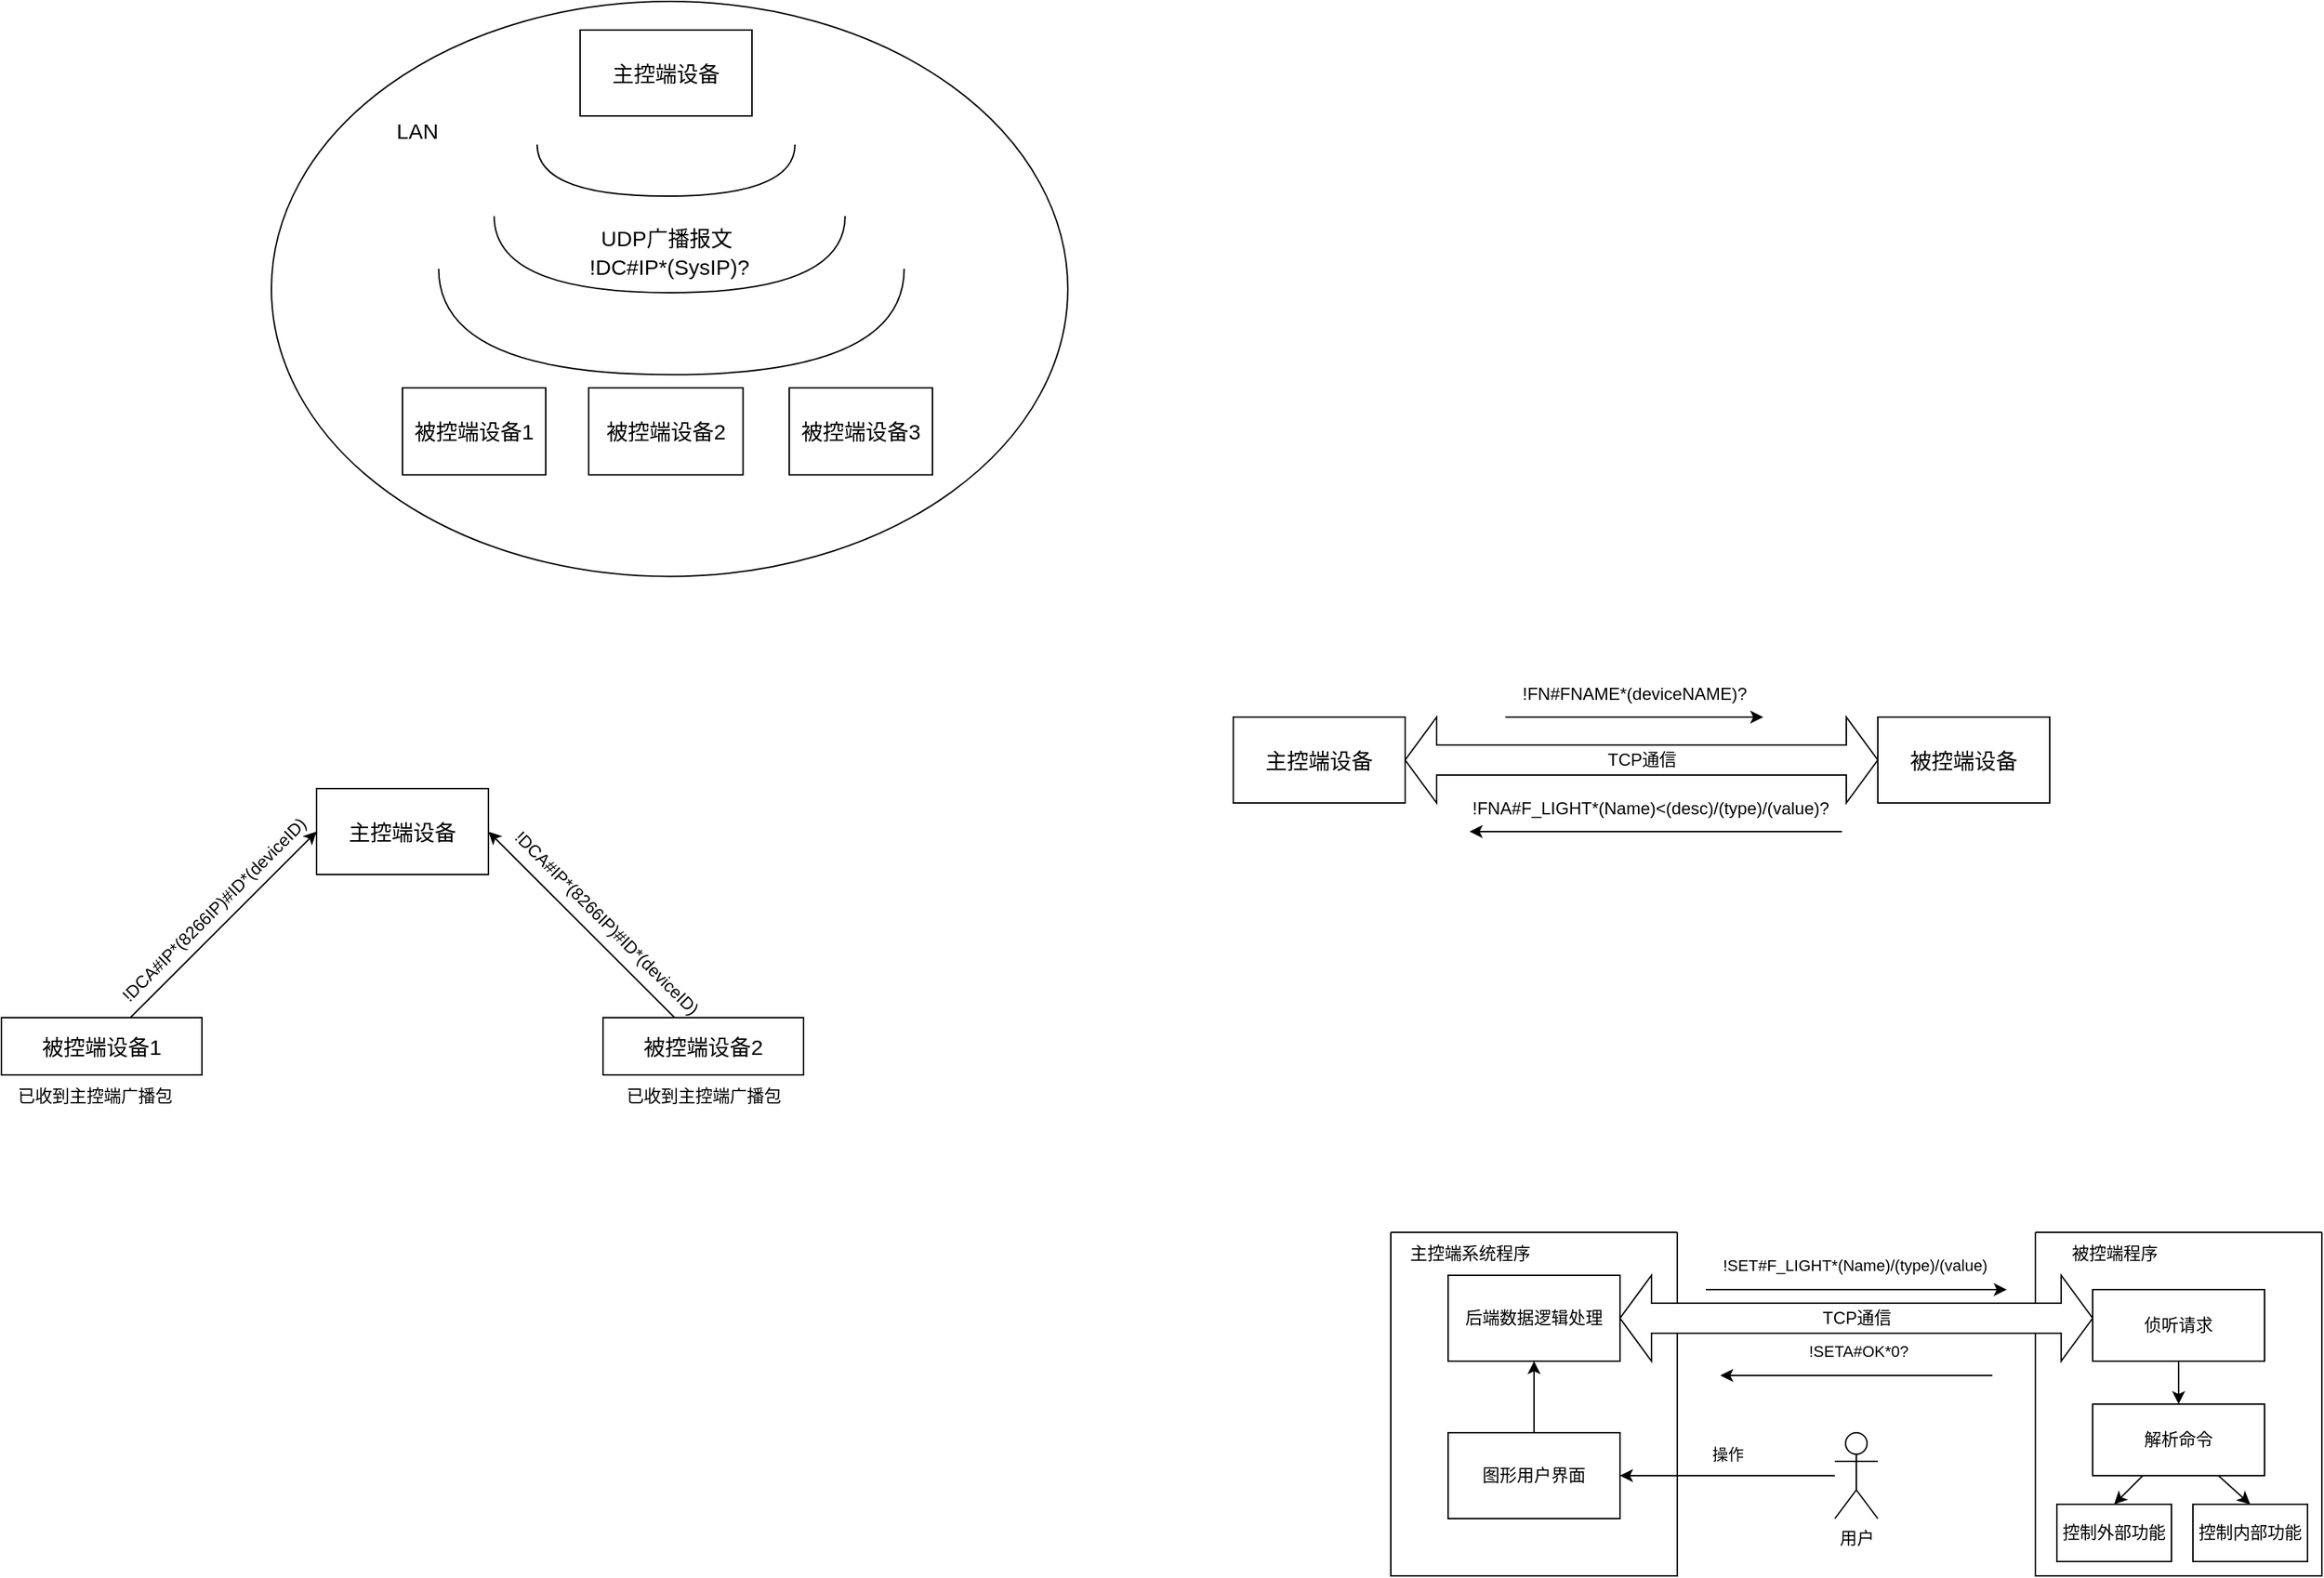 <mxfile version="21.1.2" type="device">
  <diagram name="第 1 页" id="w9wR-30KvmktxLhURGS1">
    <mxGraphModel dx="1084" dy="974" grid="1" gridSize="10" guides="1" tooltips="1" connect="1" arrows="1" fold="1" page="1" pageScale="1" pageWidth="827" pageHeight="1169" math="0" shadow="0">
      <root>
        <mxCell id="0" />
        <mxCell id="1" parent="0" />
        <mxCell id="uXfd2cWKQLPkUlYsmn5K-33" value="!FNA#F_LIGHT*(Name)&amp;lt;(desc)/(type)/(value)?" style="text;whiteSpace=wrap;html=1;" vertex="1" parent="1">
          <mxGeometry x="1045" y="800" width="260" height="40" as="geometry" />
        </mxCell>
        <mxCell id="uXfd2cWKQLPkUlYsmn5K-2" value="" style="ellipse;whiteSpace=wrap;html=1;fillColor=none;fontSize=15;" vertex="1" parent="1">
          <mxGeometry x="208.5" y="250" width="556" height="401.75" as="geometry" />
        </mxCell>
        <mxCell id="uXfd2cWKQLPkUlYsmn5K-1" value="主控端设备" style="rounded=0;whiteSpace=wrap;html=1;fontSize=15;" vertex="1" parent="1">
          <mxGeometry x="424" y="270" width="120" height="60" as="geometry" />
        </mxCell>
        <mxCell id="uXfd2cWKQLPkUlYsmn5K-5" value="" style="shape=requiredInterface;html=1;verticalLabelPosition=bottom;sketch=0;rotation=90;fontSize=15;" vertex="1" parent="1">
          <mxGeometry x="466" y="278" width="36" height="180" as="geometry" />
        </mxCell>
        <mxCell id="uXfd2cWKQLPkUlYsmn5K-6" value="" style="shape=requiredInterface;html=1;verticalLabelPosition=bottom;sketch=0;rotation=90;fontSize=15;" vertex="1" parent="1">
          <mxGeometry x="459.75" y="304.25" width="53.5" height="245" as="geometry" />
        </mxCell>
        <mxCell id="uXfd2cWKQLPkUlYsmn5K-7" value="UDP广播报文" style="text;html=1;align=center;verticalAlign=middle;resizable=0;points=[];autosize=1;strokeColor=none;fillColor=none;fontSize=15;" vertex="1" parent="1">
          <mxGeometry x="424" y="400" width="120" height="30" as="geometry" />
        </mxCell>
        <mxCell id="uXfd2cWKQLPkUlYsmn5K-8" value="" style="shape=requiredInterface;html=1;verticalLabelPosition=bottom;sketch=0;rotation=90;fontSize=15;" vertex="1" parent="1">
          <mxGeometry x="450.75" y="311.25" width="74" height="325" as="geometry" />
        </mxCell>
        <mxCell id="uXfd2cWKQLPkUlYsmn5K-9" value="被控端设备1" style="whiteSpace=wrap;html=1;fontSize=15;" vertex="1" parent="1">
          <mxGeometry x="300" y="520" width="100" height="60.75" as="geometry" />
        </mxCell>
        <mxCell id="uXfd2cWKQLPkUlYsmn5K-10" value="被控端设备2" style="whiteSpace=wrap;html=1;fontSize=15;" vertex="1" parent="1">
          <mxGeometry x="430" y="520" width="107.75" height="60.75" as="geometry" />
        </mxCell>
        <mxCell id="uXfd2cWKQLPkUlYsmn5K-11" value="被控端设备3" style="whiteSpace=wrap;html=1;fontSize=15;" vertex="1" parent="1">
          <mxGeometry x="570" y="520" width="100" height="60.75" as="geometry" />
        </mxCell>
        <mxCell id="uXfd2cWKQLPkUlYsmn5K-12" value="!DC#IP*(SysIP)?&amp;nbsp;" style="text;html=1;align=center;verticalAlign=middle;resizable=0;points=[];autosize=1;strokeColor=none;fillColor=none;fontSize=15;" vertex="1" parent="1">
          <mxGeometry x="417.75" y="420" width="140" height="30" as="geometry" />
        </mxCell>
        <mxCell id="uXfd2cWKQLPkUlYsmn5K-15" value="&lt;font style=&quot;font-size: 15px;&quot;&gt;LAN&lt;/font&gt;" style="text;html=1;align=center;verticalAlign=middle;resizable=0;points=[];autosize=1;strokeColor=none;fillColor=none;fontSize=15;" vertex="1" parent="1">
          <mxGeometry x="285" y="325" width="50" height="30" as="geometry" />
        </mxCell>
        <mxCell id="uXfd2cWKQLPkUlYsmn5K-16" value="主控端设备" style="rounded=0;whiteSpace=wrap;html=1;fontSize=15;" vertex="1" parent="1">
          <mxGeometry x="240" y="800" width="120" height="60" as="geometry" />
        </mxCell>
        <mxCell id="uXfd2cWKQLPkUlYsmn5K-20" style="rounded=0;orthogonalLoop=1;jettySize=auto;html=1;entryX=0;entryY=0.5;entryDx=0;entryDy=0;fontSize=15;" edge="1" parent="1" source="uXfd2cWKQLPkUlYsmn5K-18" target="uXfd2cWKQLPkUlYsmn5K-16">
          <mxGeometry relative="1" as="geometry">
            <mxPoint x="260" y="820" as="targetPoint" />
          </mxGeometry>
        </mxCell>
        <mxCell id="uXfd2cWKQLPkUlYsmn5K-18" value="被控端设备1" style="whiteSpace=wrap;html=1;fontSize=15;" vertex="1" parent="1">
          <mxGeometry x="20" y="960" width="140" height="40" as="geometry" />
        </mxCell>
        <mxCell id="uXfd2cWKQLPkUlYsmn5K-21" value="已收到主控端广播包" style="text;html=1;align=center;verticalAlign=middle;resizable=0;points=[];autosize=1;strokeColor=none;fillColor=none;" vertex="1" parent="1">
          <mxGeometry x="20" y="1000" width="130" height="30" as="geometry" />
        </mxCell>
        <mxCell id="uXfd2cWKQLPkUlYsmn5K-23" style="rounded=0;orthogonalLoop=1;jettySize=auto;html=1;entryX=1;entryY=0.5;entryDx=0;entryDy=0;" edge="1" parent="1" source="uXfd2cWKQLPkUlYsmn5K-22" target="uXfd2cWKQLPkUlYsmn5K-16">
          <mxGeometry relative="1" as="geometry" />
        </mxCell>
        <mxCell id="uXfd2cWKQLPkUlYsmn5K-22" value="被控端设备2" style="whiteSpace=wrap;html=1;fontSize=15;" vertex="1" parent="1">
          <mxGeometry x="440" y="960" width="140" height="40" as="geometry" />
        </mxCell>
        <mxCell id="uXfd2cWKQLPkUlYsmn5K-24" value="已收到主控端广播包" style="text;html=1;align=center;verticalAlign=middle;resizable=0;points=[];autosize=1;strokeColor=none;fillColor=none;" vertex="1" parent="1">
          <mxGeometry x="445" y="1000" width="130" height="30" as="geometry" />
        </mxCell>
        <mxCell id="uXfd2cWKQLPkUlYsmn5K-25" value="!DCA#IP*(8266IP)#ID*(deviceID)" style="text;whiteSpace=wrap;html=1;rotation=-45;" vertex="1" parent="1">
          <mxGeometry x="75" y="860" width="210" height="30" as="geometry" />
        </mxCell>
        <mxCell id="uXfd2cWKQLPkUlYsmn5K-26" value="!DCA#IP*(8266IP)#ID*(deviceID)" style="text;whiteSpace=wrap;html=1;rotation=45;" vertex="1" parent="1">
          <mxGeometry x="347.75" y="890" width="210" height="30" as="geometry" />
        </mxCell>
        <mxCell id="uXfd2cWKQLPkUlYsmn5K-27" value="主控端设备" style="rounded=0;whiteSpace=wrap;html=1;fontSize=15;" vertex="1" parent="1">
          <mxGeometry x="880" y="750" width="120" height="60" as="geometry" />
        </mxCell>
        <mxCell id="uXfd2cWKQLPkUlYsmn5K-28" value="被控端设备" style="rounded=0;whiteSpace=wrap;html=1;fontSize=15;" vertex="1" parent="1">
          <mxGeometry x="1330" y="750" width="120" height="60" as="geometry" />
        </mxCell>
        <mxCell id="uXfd2cWKQLPkUlYsmn5K-29" value="TCP通信" style="html=1;shadow=0;dashed=0;align=center;verticalAlign=middle;shape=mxgraph.arrows2.twoWayArrow;dy=0.65;dx=22;" vertex="1" parent="1">
          <mxGeometry x="1000" y="750" width="330" height="60" as="geometry" />
        </mxCell>
        <mxCell id="uXfd2cWKQLPkUlYsmn5K-30" value="!FN#FNAME*(deviceNAME)?" style="text;whiteSpace=wrap;html=1;" vertex="1" parent="1">
          <mxGeometry x="1080" y="720" width="190" height="40" as="geometry" />
        </mxCell>
        <mxCell id="uXfd2cWKQLPkUlYsmn5K-32" value="" style="endArrow=classic;html=1;rounded=0;" edge="1" parent="1">
          <mxGeometry width="50" height="50" relative="1" as="geometry">
            <mxPoint x="1070" y="750" as="sourcePoint" />
            <mxPoint x="1250" y="750" as="targetPoint" />
          </mxGeometry>
        </mxCell>
        <mxCell id="uXfd2cWKQLPkUlYsmn5K-34" value="" style="endArrow=classic;html=1;rounded=0;exitX=1;exitY=0.75;exitDx=0;exitDy=0;" edge="1" parent="1" source="uXfd2cWKQLPkUlYsmn5K-33">
          <mxGeometry width="50" height="50" relative="1" as="geometry">
            <mxPoint x="1285" y="830" as="sourcePoint" />
            <mxPoint x="1045" y="830" as="targetPoint" />
          </mxGeometry>
        </mxCell>
        <mxCell id="uXfd2cWKQLPkUlYsmn5K-37" value="" style="swimlane;startSize=0;" vertex="1" parent="1">
          <mxGeometry x="990" y="1110" width="200" height="240" as="geometry" />
        </mxCell>
        <mxCell id="uXfd2cWKQLPkUlYsmn5K-38" value="主控端系统程序" style="text;html=1;align=center;verticalAlign=middle;resizable=0;points=[];autosize=1;strokeColor=none;fillColor=none;" vertex="1" parent="uXfd2cWKQLPkUlYsmn5K-37">
          <mxGeometry width="110" height="30" as="geometry" />
        </mxCell>
        <mxCell id="uXfd2cWKQLPkUlYsmn5K-43" value="后端数据逻辑处理" style="rounded=0;whiteSpace=wrap;html=1;" vertex="1" parent="uXfd2cWKQLPkUlYsmn5K-37">
          <mxGeometry x="40" y="30" width="120" height="60" as="geometry" />
        </mxCell>
        <mxCell id="uXfd2cWKQLPkUlYsmn5K-41" value="图形用户界面" style="rounded=0;whiteSpace=wrap;html=1;" vertex="1" parent="uXfd2cWKQLPkUlYsmn5K-37">
          <mxGeometry x="40" y="140" width="120" height="60" as="geometry" />
        </mxCell>
        <mxCell id="uXfd2cWKQLPkUlYsmn5K-50" style="edgeStyle=orthogonalEdgeStyle;rounded=0;orthogonalLoop=1;jettySize=auto;html=1;" edge="1" parent="uXfd2cWKQLPkUlYsmn5K-37" source="uXfd2cWKQLPkUlYsmn5K-41" target="uXfd2cWKQLPkUlYsmn5K-43">
          <mxGeometry relative="1" as="geometry" />
        </mxCell>
        <mxCell id="uXfd2cWKQLPkUlYsmn5K-44" value="" style="swimlane;startSize=0;" vertex="1" parent="1">
          <mxGeometry x="1440" y="1110" width="200" height="240" as="geometry" />
        </mxCell>
        <mxCell id="uXfd2cWKQLPkUlYsmn5K-45" value="被控端程序" style="text;html=1;align=center;verticalAlign=middle;resizable=0;points=[];autosize=1;strokeColor=none;fillColor=none;" vertex="1" parent="uXfd2cWKQLPkUlYsmn5K-44">
          <mxGeometry x="15" width="80" height="30" as="geometry" />
        </mxCell>
        <mxCell id="uXfd2cWKQLPkUlYsmn5K-56" style="edgeStyle=none;shape=connector;rounded=0;orthogonalLoop=1;jettySize=auto;html=1;entryX=0.5;entryY=0;entryDx=0;entryDy=0;labelBackgroundColor=default;strokeColor=default;fontFamily=Helvetica;fontSize=11;fontColor=default;endArrow=classic;" edge="1" parent="uXfd2cWKQLPkUlYsmn5K-44" source="uXfd2cWKQLPkUlYsmn5K-46" target="uXfd2cWKQLPkUlYsmn5K-48">
          <mxGeometry relative="1" as="geometry" />
        </mxCell>
        <mxCell id="uXfd2cWKQLPkUlYsmn5K-46" value="侦听请求" style="rounded=0;whiteSpace=wrap;html=1;" vertex="1" parent="uXfd2cWKQLPkUlYsmn5K-44">
          <mxGeometry x="40" y="40" width="120" height="50" as="geometry" />
        </mxCell>
        <mxCell id="uXfd2cWKQLPkUlYsmn5K-57" style="edgeStyle=none;shape=connector;rounded=0;orthogonalLoop=1;jettySize=auto;html=1;entryX=0.5;entryY=0;entryDx=0;entryDy=0;labelBackgroundColor=default;strokeColor=default;fontFamily=Helvetica;fontSize=11;fontColor=default;endArrow=classic;" edge="1" parent="uXfd2cWKQLPkUlYsmn5K-44" source="uXfd2cWKQLPkUlYsmn5K-48" target="uXfd2cWKQLPkUlYsmn5K-49">
          <mxGeometry relative="1" as="geometry" />
        </mxCell>
        <mxCell id="uXfd2cWKQLPkUlYsmn5K-64" style="edgeStyle=none;shape=connector;rounded=0;orthogonalLoop=1;jettySize=auto;html=1;labelBackgroundColor=default;strokeColor=default;fontFamily=Helvetica;fontSize=11;fontColor=default;endArrow=classic;entryX=0.5;entryY=0;entryDx=0;entryDy=0;" edge="1" parent="uXfd2cWKQLPkUlYsmn5K-44" source="uXfd2cWKQLPkUlYsmn5K-48" target="uXfd2cWKQLPkUlYsmn5K-63">
          <mxGeometry relative="1" as="geometry" />
        </mxCell>
        <mxCell id="uXfd2cWKQLPkUlYsmn5K-48" value="解析命令" style="rounded=0;whiteSpace=wrap;html=1;" vertex="1" parent="uXfd2cWKQLPkUlYsmn5K-44">
          <mxGeometry x="40" y="120" width="120" height="50" as="geometry" />
        </mxCell>
        <mxCell id="uXfd2cWKQLPkUlYsmn5K-49" value="控制内部功能" style="rounded=0;whiteSpace=wrap;html=1;" vertex="1" parent="uXfd2cWKQLPkUlYsmn5K-44">
          <mxGeometry x="110" y="190" width="80" height="40" as="geometry" />
        </mxCell>
        <mxCell id="uXfd2cWKQLPkUlYsmn5K-63" value="控制外部功能" style="rounded=0;whiteSpace=wrap;html=1;" vertex="1" parent="uXfd2cWKQLPkUlYsmn5K-44">
          <mxGeometry x="15" y="190" width="80" height="40" as="geometry" />
        </mxCell>
        <mxCell id="uXfd2cWKQLPkUlYsmn5K-52" style="rounded=0;orthogonalLoop=1;jettySize=auto;html=1;entryX=1;entryY=0.5;entryDx=0;entryDy=0;" edge="1" parent="1" source="uXfd2cWKQLPkUlYsmn5K-51" target="uXfd2cWKQLPkUlYsmn5K-41">
          <mxGeometry relative="1" as="geometry">
            <mxPoint x="1030" y="1280" as="targetPoint" />
          </mxGeometry>
        </mxCell>
        <mxCell id="uXfd2cWKQLPkUlYsmn5K-51" value="用户" style="shape=umlActor;verticalLabelPosition=bottom;verticalAlign=top;html=1;outlineConnect=0;" vertex="1" parent="1">
          <mxGeometry x="1300" y="1250" width="30" height="60" as="geometry" />
        </mxCell>
        <mxCell id="uXfd2cWKQLPkUlYsmn5K-53" value="操作" style="text;html=1;align=center;verticalAlign=middle;resizable=0;points=[];autosize=1;strokeColor=none;fillColor=none;fontSize=11;fontFamily=Helvetica;fontColor=default;" vertex="1" parent="1">
          <mxGeometry x="1200" y="1250" width="50" height="30" as="geometry" />
        </mxCell>
        <mxCell id="uXfd2cWKQLPkUlYsmn5K-59" value="TCP通信" style="html=1;shadow=0;dashed=0;align=center;verticalAlign=middle;shape=mxgraph.arrows2.twoWayArrow;dy=0.65;dx=22;rotation=0;" vertex="1" parent="1">
          <mxGeometry x="1150" y="1140" width="330" height="60" as="geometry" />
        </mxCell>
        <mxCell id="uXfd2cWKQLPkUlYsmn5K-66" value="!SET#F_LIGHT*(Name)/(type)/(value)" style="text;whiteSpace=wrap;html=1;fontSize=11;fontFamily=Helvetica;fontColor=default;" vertex="1" parent="1">
          <mxGeometry x="1220" y="1120" width="220" height="40" as="geometry" />
        </mxCell>
        <mxCell id="uXfd2cWKQLPkUlYsmn5K-67" value="" style="endArrow=classic;html=1;rounded=0;labelBackgroundColor=default;strokeColor=default;fontFamily=Helvetica;fontSize=11;fontColor=default;shape=connector;" edge="1" parent="1">
          <mxGeometry width="50" height="50" relative="1" as="geometry">
            <mxPoint x="1210" y="1150" as="sourcePoint" />
            <mxPoint x="1420" y="1150" as="targetPoint" />
          </mxGeometry>
        </mxCell>
        <mxCell id="uXfd2cWKQLPkUlYsmn5K-68" value="!SETA#OK*0?" style="text;whiteSpace=wrap;html=1;fontSize=11;fontFamily=Helvetica;fontColor=default;" vertex="1" parent="1">
          <mxGeometry x="1280" y="1180" width="100" height="20" as="geometry" />
        </mxCell>
        <mxCell id="uXfd2cWKQLPkUlYsmn5K-69" value="" style="endArrow=classic;html=1;rounded=0;labelBackgroundColor=default;strokeColor=default;fontFamily=Helvetica;fontSize=11;fontColor=default;shape=connector;" edge="1" parent="1">
          <mxGeometry width="50" height="50" relative="1" as="geometry">
            <mxPoint x="1410" y="1210" as="sourcePoint" />
            <mxPoint x="1220" y="1210" as="targetPoint" />
          </mxGeometry>
        </mxCell>
      </root>
    </mxGraphModel>
  </diagram>
</mxfile>
